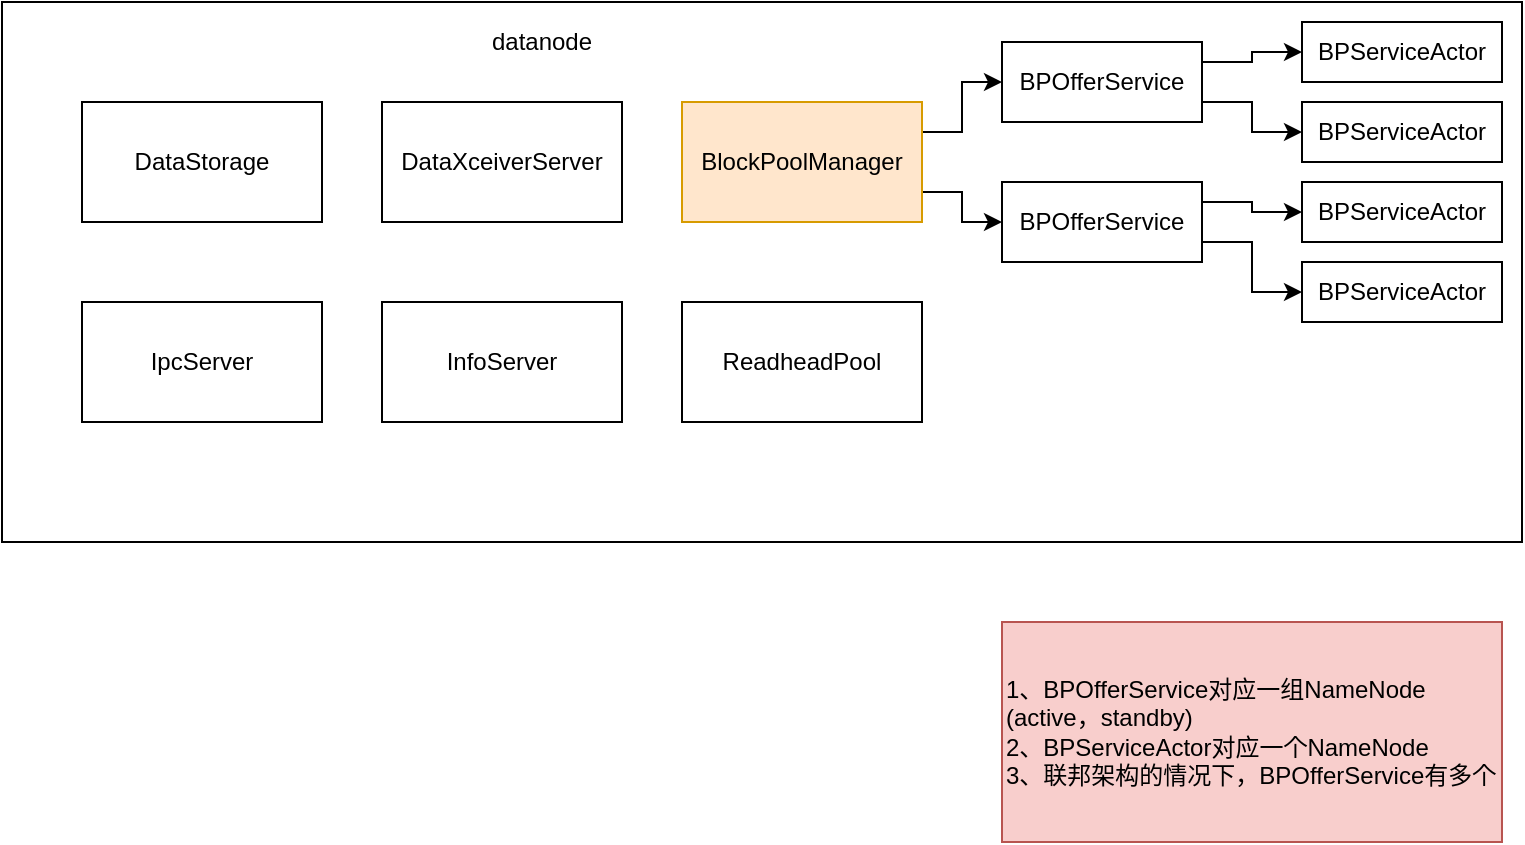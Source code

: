 <mxfile version="12.4.9" type="github">
  <diagram id="Rd0evlW4CYZFVhWFqkJk" name="第 1 页">
    <mxGraphModel dx="1422" dy="762" grid="1" gridSize="10" guides="1" tooltips="1" connect="1" arrows="1" fold="1" page="1" pageScale="1" pageWidth="827" pageHeight="1169" math="0" shadow="0">
      <root>
        <mxCell id="0"/>
        <mxCell id="1" parent="0"/>
        <mxCell id="CxxXEVq3UzC0iG8Yhcxf-14" value="" style="rounded=0;whiteSpace=wrap;html=1;" vertex="1" parent="1">
          <mxGeometry x="30" y="200" width="760" height="270" as="geometry"/>
        </mxCell>
        <mxCell id="CxxXEVq3UzC0iG8Yhcxf-15" value="datanode" style="text;html=1;strokeColor=none;fillColor=none;align=center;verticalAlign=middle;whiteSpace=wrap;rounded=0;" vertex="1" parent="1">
          <mxGeometry x="240" y="200" width="120" height="40" as="geometry"/>
        </mxCell>
        <mxCell id="CxxXEVq3UzC0iG8Yhcxf-16" value="DataStorage" style="rounded=0;whiteSpace=wrap;html=1;" vertex="1" parent="1">
          <mxGeometry x="70" y="250" width="120" height="60" as="geometry"/>
        </mxCell>
        <mxCell id="CxxXEVq3UzC0iG8Yhcxf-17" value="IpcServer" style="rounded=0;whiteSpace=wrap;html=1;" vertex="1" parent="1">
          <mxGeometry x="70" y="350" width="120" height="60" as="geometry"/>
        </mxCell>
        <mxCell id="CxxXEVq3UzC0iG8Yhcxf-18" value="DataXceiverServer" style="rounded=0;whiteSpace=wrap;html=1;" vertex="1" parent="1">
          <mxGeometry x="220" y="250" width="120" height="60" as="geometry"/>
        </mxCell>
        <mxCell id="CxxXEVq3UzC0iG8Yhcxf-25" style="edgeStyle=orthogonalEdgeStyle;rounded=0;orthogonalLoop=1;jettySize=auto;html=1;exitX=1;exitY=0.25;exitDx=0;exitDy=0;" edge="1" parent="1" source="CxxXEVq3UzC0iG8Yhcxf-19" target="CxxXEVq3UzC0iG8Yhcxf-23">
          <mxGeometry relative="1" as="geometry"/>
        </mxCell>
        <mxCell id="CxxXEVq3UzC0iG8Yhcxf-26" style="edgeStyle=orthogonalEdgeStyle;rounded=0;orthogonalLoop=1;jettySize=auto;html=1;exitX=1;exitY=0.75;exitDx=0;exitDy=0;entryX=0;entryY=0.5;entryDx=0;entryDy=0;" edge="1" parent="1" source="CxxXEVq3UzC0iG8Yhcxf-19" target="CxxXEVq3UzC0iG8Yhcxf-24">
          <mxGeometry relative="1" as="geometry"/>
        </mxCell>
        <mxCell id="CxxXEVq3UzC0iG8Yhcxf-19" value="BlockPoolManager" style="rounded=0;whiteSpace=wrap;html=1;fillColor=#ffe6cc;strokeColor=#d79b00;" vertex="1" parent="1">
          <mxGeometry x="370" y="250" width="120" height="60" as="geometry"/>
        </mxCell>
        <mxCell id="CxxXEVq3UzC0iG8Yhcxf-20" value="InfoServer" style="rounded=0;whiteSpace=wrap;html=1;" vertex="1" parent="1">
          <mxGeometry x="220" y="350" width="120" height="60" as="geometry"/>
        </mxCell>
        <mxCell id="CxxXEVq3UzC0iG8Yhcxf-21" value="ReadheadPool" style="rounded=0;whiteSpace=wrap;html=1;" vertex="1" parent="1">
          <mxGeometry x="370" y="350" width="120" height="60" as="geometry"/>
        </mxCell>
        <mxCell id="CxxXEVq3UzC0iG8Yhcxf-30" style="edgeStyle=orthogonalEdgeStyle;rounded=0;orthogonalLoop=1;jettySize=auto;html=1;exitX=1;exitY=0.25;exitDx=0;exitDy=0;entryX=0;entryY=0.5;entryDx=0;entryDy=0;" edge="1" parent="1" source="CxxXEVq3UzC0iG8Yhcxf-23" target="CxxXEVq3UzC0iG8Yhcxf-27">
          <mxGeometry relative="1" as="geometry"/>
        </mxCell>
        <mxCell id="CxxXEVq3UzC0iG8Yhcxf-31" style="edgeStyle=orthogonalEdgeStyle;rounded=0;orthogonalLoop=1;jettySize=auto;html=1;exitX=1;exitY=0.75;exitDx=0;exitDy=0;entryX=0;entryY=0.5;entryDx=0;entryDy=0;" edge="1" parent="1" source="CxxXEVq3UzC0iG8Yhcxf-23" target="CxxXEVq3UzC0iG8Yhcxf-28">
          <mxGeometry relative="1" as="geometry"/>
        </mxCell>
        <mxCell id="CxxXEVq3UzC0iG8Yhcxf-23" value="BPOfferService" style="rounded=0;whiteSpace=wrap;html=1;" vertex="1" parent="1">
          <mxGeometry x="530" y="220" width="100" height="40" as="geometry"/>
        </mxCell>
        <mxCell id="CxxXEVq3UzC0iG8Yhcxf-34" style="edgeStyle=orthogonalEdgeStyle;rounded=0;orthogonalLoop=1;jettySize=auto;html=1;exitX=1;exitY=0.25;exitDx=0;exitDy=0;entryX=0;entryY=0.5;entryDx=0;entryDy=0;" edge="1" parent="1" source="CxxXEVq3UzC0iG8Yhcxf-24" target="CxxXEVq3UzC0iG8Yhcxf-32">
          <mxGeometry relative="1" as="geometry"/>
        </mxCell>
        <mxCell id="CxxXEVq3UzC0iG8Yhcxf-35" style="edgeStyle=orthogonalEdgeStyle;rounded=0;orthogonalLoop=1;jettySize=auto;html=1;exitX=1;exitY=0.75;exitDx=0;exitDy=0;" edge="1" parent="1" source="CxxXEVq3UzC0iG8Yhcxf-24" target="CxxXEVq3UzC0iG8Yhcxf-33">
          <mxGeometry relative="1" as="geometry"/>
        </mxCell>
        <mxCell id="CxxXEVq3UzC0iG8Yhcxf-24" value="BPOfferService" style="rounded=0;whiteSpace=wrap;html=1;" vertex="1" parent="1">
          <mxGeometry x="530" y="290" width="100" height="40" as="geometry"/>
        </mxCell>
        <mxCell id="CxxXEVq3UzC0iG8Yhcxf-27" value="BPServiceActor" style="rounded=0;whiteSpace=wrap;html=1;" vertex="1" parent="1">
          <mxGeometry x="680" y="210" width="100" height="30" as="geometry"/>
        </mxCell>
        <mxCell id="CxxXEVq3UzC0iG8Yhcxf-28" value="BPServiceActor" style="rounded=0;whiteSpace=wrap;html=1;" vertex="1" parent="1">
          <mxGeometry x="680" y="250" width="100" height="30" as="geometry"/>
        </mxCell>
        <mxCell id="CxxXEVq3UzC0iG8Yhcxf-32" value="BPServiceActor" style="rounded=0;whiteSpace=wrap;html=1;" vertex="1" parent="1">
          <mxGeometry x="680" y="290" width="100" height="30" as="geometry"/>
        </mxCell>
        <mxCell id="CxxXEVq3UzC0iG8Yhcxf-33" value="BPServiceActor" style="rounded=0;whiteSpace=wrap;html=1;" vertex="1" parent="1">
          <mxGeometry x="680" y="330" width="100" height="30" as="geometry"/>
        </mxCell>
        <mxCell id="CxxXEVq3UzC0iG8Yhcxf-36" value="1、BPOfferService对应一组NameNode&lt;br&gt;(active，standby)&lt;br&gt;2、BPServiceActor对应一个NameNode&lt;br&gt;3、联邦架构的情况下，BPOfferService有多个" style="text;html=1;strokeColor=#b85450;fillColor=#f8cecc;align=left;verticalAlign=middle;whiteSpace=wrap;rounded=0;" vertex="1" parent="1">
          <mxGeometry x="530" y="510" width="250" height="110" as="geometry"/>
        </mxCell>
      </root>
    </mxGraphModel>
  </diagram>
</mxfile>
